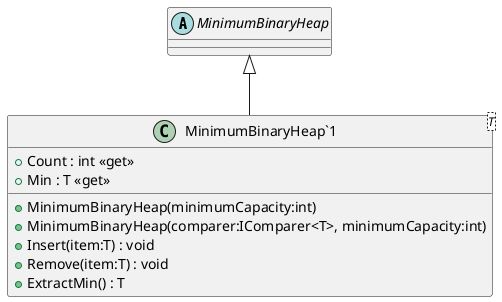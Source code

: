 @startuml
abstract class MinimumBinaryHeap {
}
class "MinimumBinaryHeap`1"<T> {
    + Count : int <<get>>
    + Min : T <<get>>
    + MinimumBinaryHeap(minimumCapacity:int)
    + MinimumBinaryHeap(comparer:IComparer<T>, minimumCapacity:int)
    + Insert(item:T) : void
    + Remove(item:T) : void
    + ExtractMin() : T
}
MinimumBinaryHeap <|-- "MinimumBinaryHeap`1"
@enduml
